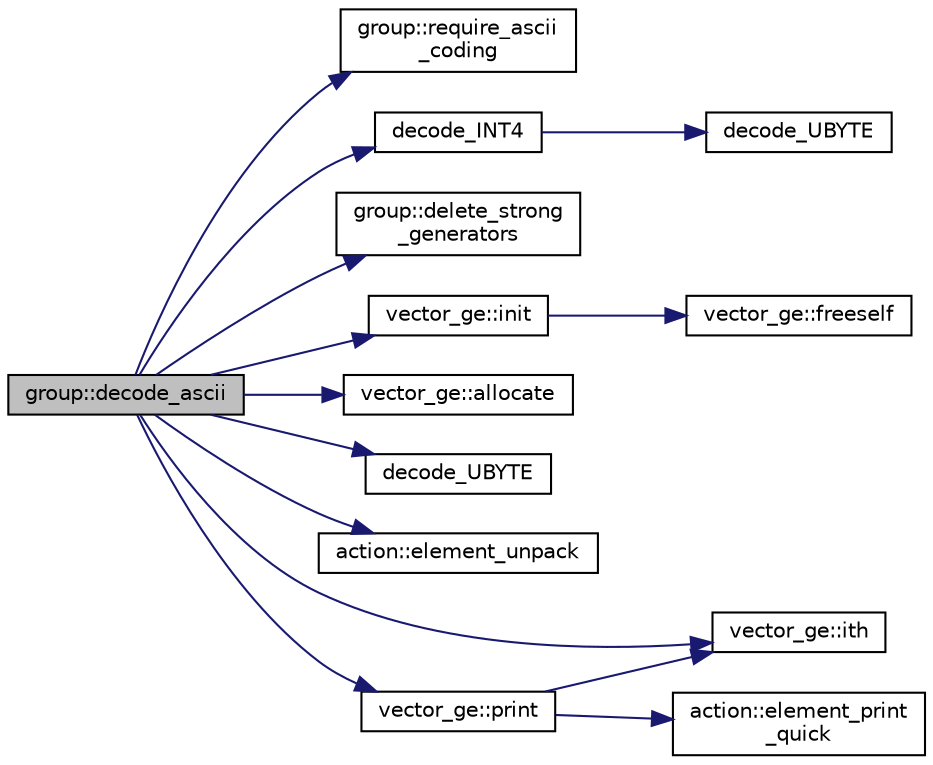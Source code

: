 digraph "group::decode_ascii"
{
  edge [fontname="Helvetica",fontsize="10",labelfontname="Helvetica",labelfontsize="10"];
  node [fontname="Helvetica",fontsize="10",shape=record];
  rankdir="LR";
  Node117 [label="group::decode_ascii",height=0.2,width=0.4,color="black", fillcolor="grey75", style="filled", fontcolor="black"];
  Node117 -> Node118 [color="midnightblue",fontsize="10",style="solid",fontname="Helvetica"];
  Node118 [label="group::require_ascii\l_coding",height=0.2,width=0.4,color="black", fillcolor="white", style="filled",URL="$d1/db7/classgroup.html#a7b4323ca1322c3ef029657dadbd47e36"];
  Node117 -> Node119 [color="midnightblue",fontsize="10",style="solid",fontname="Helvetica"];
  Node119 [label="decode_INT4",height=0.2,width=0.4,color="black", fillcolor="white", style="filled",URL="$d5/db4/io__and__os_8h.html#a612dad0619e9870a91f364fb187abeb8"];
  Node119 -> Node120 [color="midnightblue",fontsize="10",style="solid",fontname="Helvetica"];
  Node120 [label="decode_UBYTE",height=0.2,width=0.4,color="black", fillcolor="white", style="filled",URL="$d4/d74/util_8_c.html#a100147d3ca1b1a594732c839eb78b753"];
  Node117 -> Node121 [color="midnightblue",fontsize="10",style="solid",fontname="Helvetica"];
  Node121 [label="group::delete_strong\l_generators",height=0.2,width=0.4,color="black", fillcolor="white", style="filled",URL="$d1/db7/classgroup.html#a36c96bdf4428fdf236dfabab0f82b898"];
  Node117 -> Node122 [color="midnightblue",fontsize="10",style="solid",fontname="Helvetica"];
  Node122 [label="vector_ge::init",height=0.2,width=0.4,color="black", fillcolor="white", style="filled",URL="$d4/d6e/classvector__ge.html#afe1d6befd1f1501e6be34afbaa9d30a8"];
  Node122 -> Node123 [color="midnightblue",fontsize="10",style="solid",fontname="Helvetica"];
  Node123 [label="vector_ge::freeself",height=0.2,width=0.4,color="black", fillcolor="white", style="filled",URL="$d4/d6e/classvector__ge.html#aa002e4b715cc73a9b8b367d29700b452"];
  Node117 -> Node124 [color="midnightblue",fontsize="10",style="solid",fontname="Helvetica"];
  Node124 [label="vector_ge::allocate",height=0.2,width=0.4,color="black", fillcolor="white", style="filled",URL="$d4/d6e/classvector__ge.html#a35b062a9201b30f0a87bf87702d243ae"];
  Node117 -> Node125 [color="midnightblue",fontsize="10",style="solid",fontname="Helvetica"];
  Node125 [label="decode_UBYTE",height=0.2,width=0.4,color="black", fillcolor="white", style="filled",URL="$d5/db4/io__and__os_8h.html#a100147d3ca1b1a594732c839eb78b753"];
  Node117 -> Node126 [color="midnightblue",fontsize="10",style="solid",fontname="Helvetica"];
  Node126 [label="action::element_unpack",height=0.2,width=0.4,color="black", fillcolor="white", style="filled",URL="$d2/d86/classaction.html#a02107279a3bdcf054008bd180dfaef10"];
  Node117 -> Node127 [color="midnightblue",fontsize="10",style="solid",fontname="Helvetica"];
  Node127 [label="vector_ge::ith",height=0.2,width=0.4,color="black", fillcolor="white", style="filled",URL="$d4/d6e/classvector__ge.html#a1ff002e8b746a9beb119d57dcd4a15ff"];
  Node117 -> Node128 [color="midnightblue",fontsize="10",style="solid",fontname="Helvetica"];
  Node128 [label="vector_ge::print",height=0.2,width=0.4,color="black", fillcolor="white", style="filled",URL="$d4/d6e/classvector__ge.html#a0d260cce035c20b32d7989c50670aa8a"];
  Node128 -> Node129 [color="midnightblue",fontsize="10",style="solid",fontname="Helvetica"];
  Node129 [label="action::element_print\l_quick",height=0.2,width=0.4,color="black", fillcolor="white", style="filled",URL="$d2/d86/classaction.html#a4844680cf6750396f76494a28655265b"];
  Node128 -> Node127 [color="midnightblue",fontsize="10",style="solid",fontname="Helvetica"];
}
